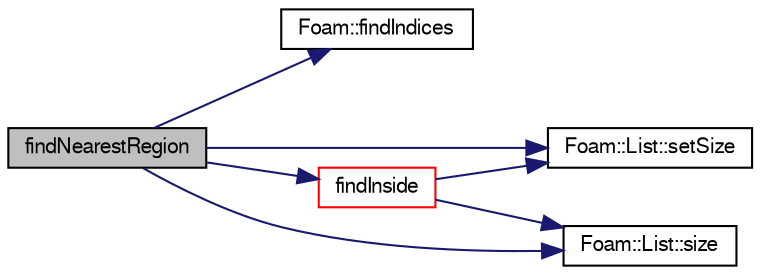 digraph "findNearestRegion"
{
  bgcolor="transparent";
  edge [fontname="FreeSans",fontsize="10",labelfontname="FreeSans",labelfontsize="10"];
  node [fontname="FreeSans",fontsize="10",shape=record];
  rankdir="LR";
  Node755 [label="findNearestRegion",height=0.2,width=0.4,color="black", fillcolor="grey75", style="filled", fontcolor="black"];
  Node755 -> Node756 [color="midnightblue",fontsize="10",style="solid",fontname="FreeSans"];
  Node756 [label="Foam::findIndices",height=0.2,width=0.4,color="black",URL="$a21124.html#a397299eb3cd05ecb81797e7109e2f0b9",tooltip="Find all occurences of given element. Linear search. "];
  Node755 -> Node757 [color="midnightblue",fontsize="10",style="solid",fontname="FreeSans"];
  Node757 [label="findInside",height=0.2,width=0.4,color="red",URL="$a24686.html#a804dd002fc24ade569c6f6a063d3027e",tooltip="Detect if a point is &#39;inside&#39; (closed) surfaces. "];
  Node757 -> Node758 [color="midnightblue",fontsize="10",style="solid",fontname="FreeSans"];
  Node758 [label="Foam::List::setSize",height=0.2,width=0.4,color="black",URL="$a25694.html#aedb985ffeaf1bdbfeccc2a8730405703",tooltip="Reset size of List. "];
  Node757 -> Node759 [color="midnightblue",fontsize="10",style="solid",fontname="FreeSans"];
  Node759 [label="Foam::List::size",height=0.2,width=0.4,color="black",URL="$a25694.html#a8a5f6fa29bd4b500caf186f60245b384",tooltip="Override size to be inconsistent with allocated storage. "];
  Node755 -> Node758 [color="midnightblue",fontsize="10",style="solid",fontname="FreeSans"];
  Node755 -> Node759 [color="midnightblue",fontsize="10",style="solid",fontname="FreeSans"];
}
